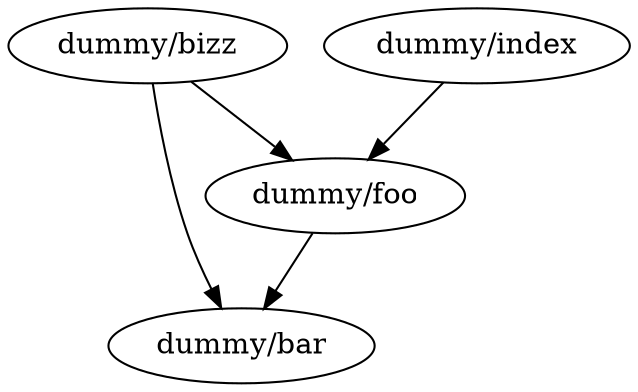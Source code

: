 strict digraph {
  "dummy/bar" [id="dummy/bar",outputPath="/Users/chietala/workspace/fs-graph/tmp-dir/dummy/bar.ts",inputPath="/Users/chietala/workspace/fs-graph/test/fixtures/dummy/bar.ts",ast="[object Object]",imports="",relativePath="dummy/bar.ts"]
  "dummy/bizz" [id="dummy/bizz",outputPath="/Users/chietala/workspace/fs-graph/tmp-dir/dummy/bizz.ts",inputPath="/Users/chietala/workspace/fs-graph/test/fixtures/dummy/bizz.ts",ast="[object Object]",imports="dummy/bar,dummy/foo",relativePath="dummy/bizz.ts"]
  "dummy/foo" [id="dummy/foo",outputPath="/Users/chietala/workspace/fs-graph/tmp-dir/dummy/foo.ts",inputPath="/Users/chietala/workspace/fs-graph/test/fixtures/dummy/foo.ts",ast="[object Object]",imports="dummy/bar",relativePath="dummy/foo"]
  "dummy/index" [id="dummy/index",outputPath="/Users/chietala/workspace/fs-graph/tmp-dir/dummy/index.ts",inputPath="/Users/chietala/workspace/fs-graph/test/fixtures/dummy/index.ts",ast="[object Object]",imports="dummy/foo",relativePath="dummy/index.ts"]
  "dummy/bizz" -> "dummy/bar"
  "dummy/bizz" -> "dummy/foo"
  "dummy/foo" -> "dummy/bar"
  "dummy/index" -> "dummy/foo"
}
